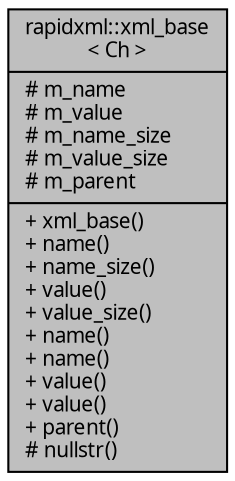digraph "rapidxml::xml_base&lt; Ch &gt;"
{
 // INTERACTIVE_SVG=YES
  edge [fontname="Verdana",fontsize="10",labelfontname="Verdana",labelfontsize="10"];
  node [fontname="Verdana",fontsize="10",shape=record];
  Node1 [label="{rapidxml::xml_base\l\< Ch \>\n|# m_name\l# m_value\l# m_name_size\l# m_value_size\l# m_parent\l|+ xml_base()\l+ name()\l+ name_size()\l+ value()\l+ value_size()\l+ name()\l+ name()\l+ value()\l+ value()\l+ parent()\l# nullstr()\l}",height=0.2,width=0.4,color="black", fillcolor="grey75", style="filled", fontcolor="black"];
}
